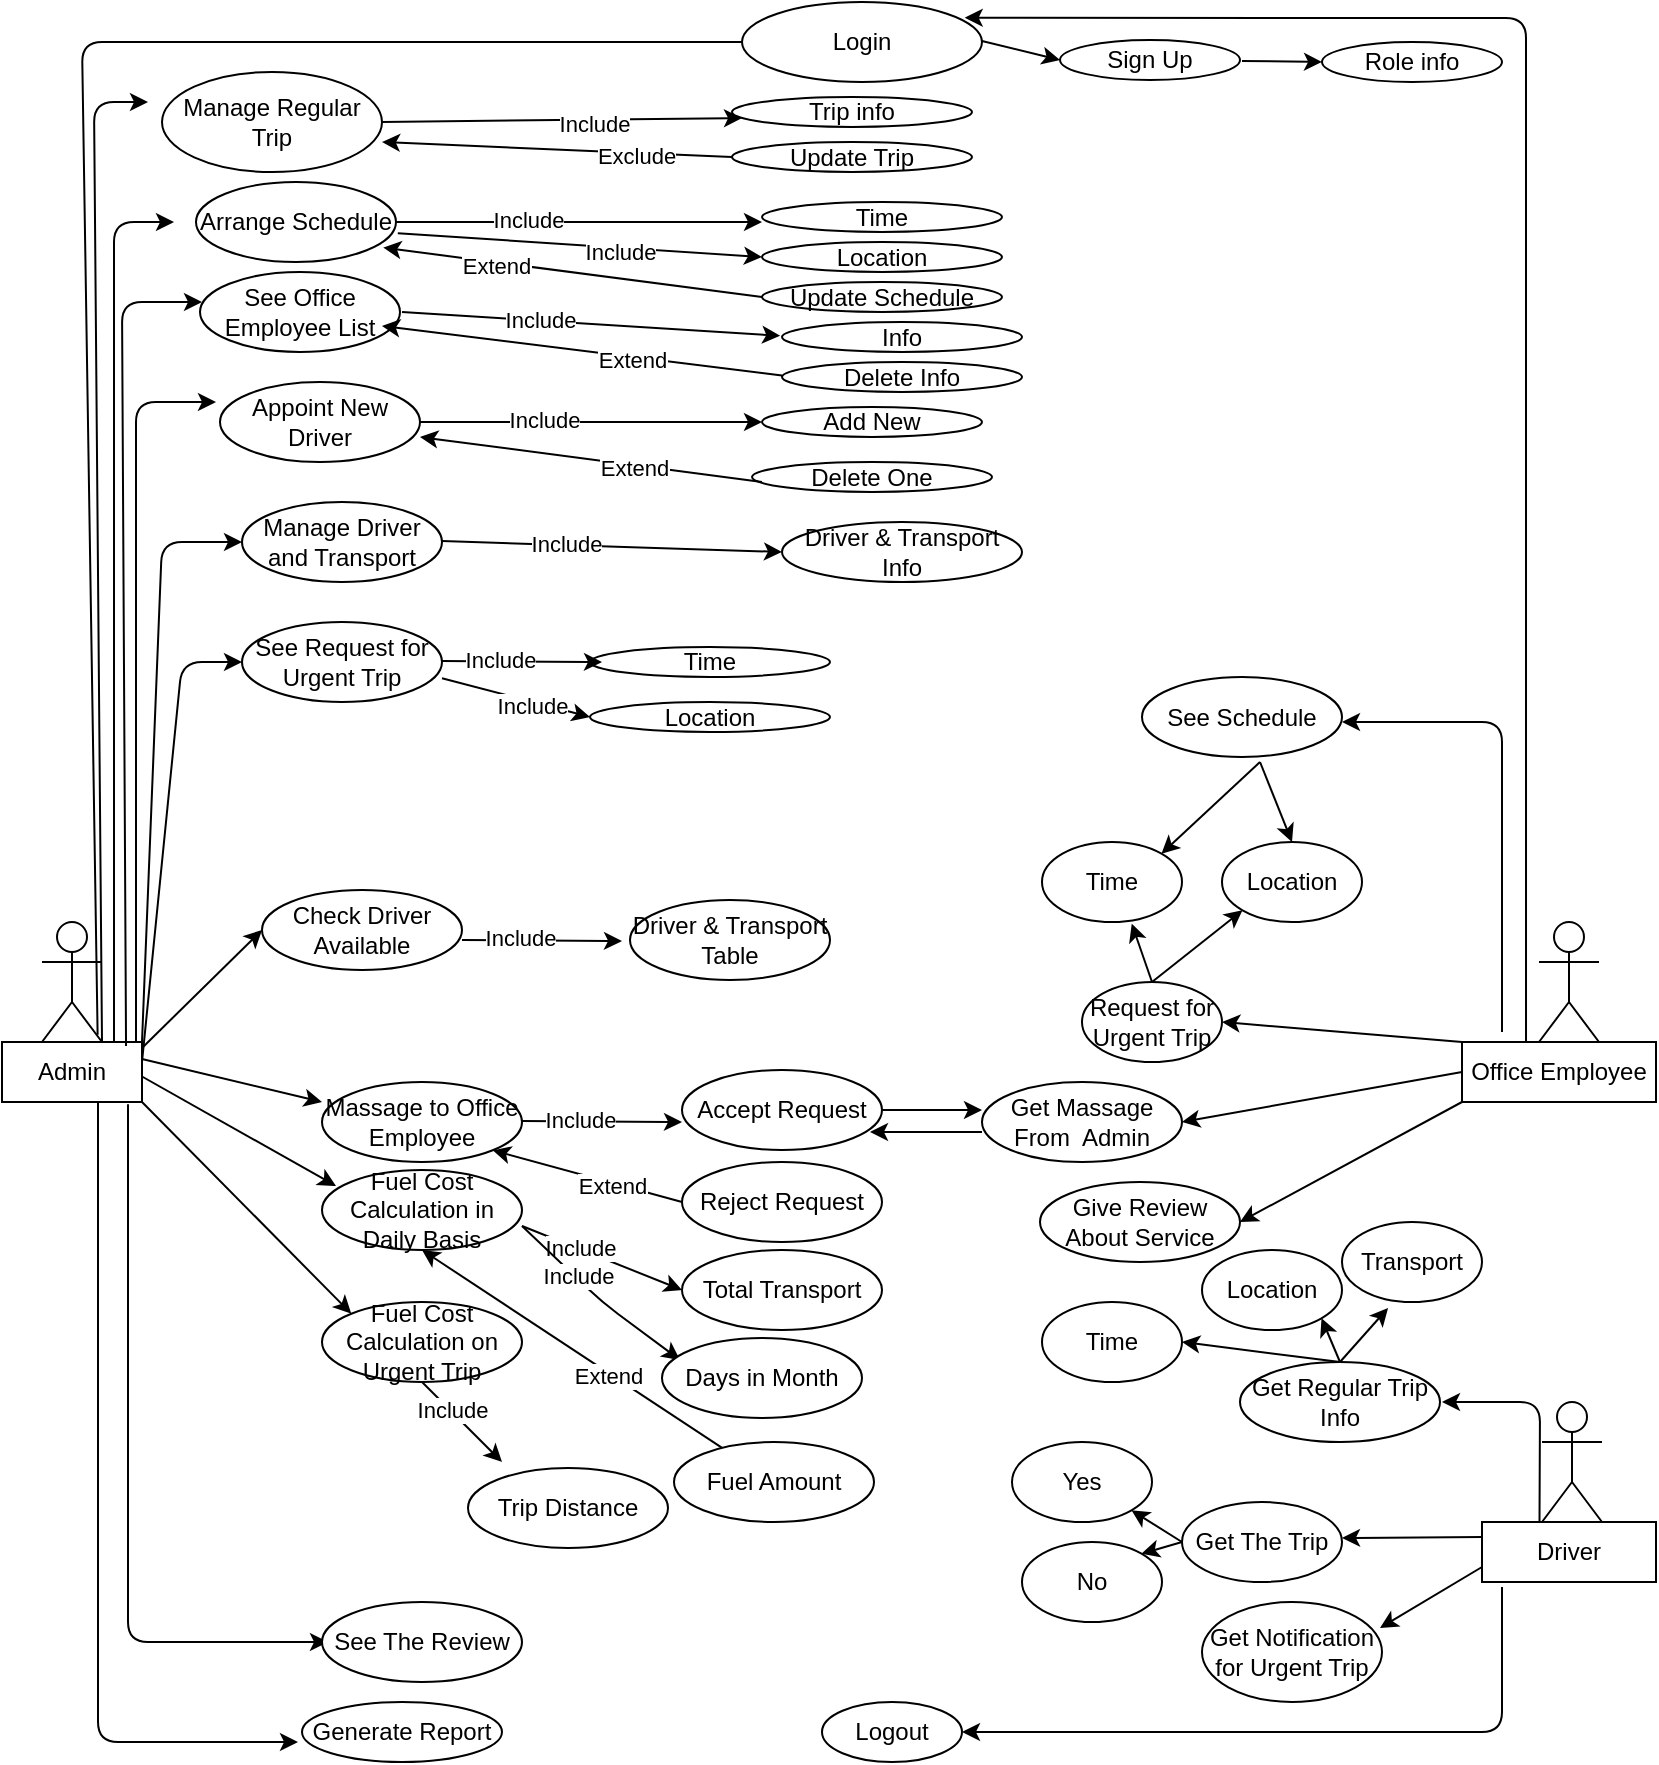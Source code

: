 <mxfile version="14.7.3" type="github">
  <diagram id="h_oixrNpnc-t15W7_CNh" name="Page-1">
    <mxGraphModel dx="1240" dy="629" grid="1" gridSize="10" guides="1" tooltips="1" connect="1" arrows="1" fold="1" page="1" pageScale="1" pageWidth="827" pageHeight="1169" math="0" shadow="0">
      <root>
        <mxCell id="0" />
        <mxCell id="1" parent="0" />
        <mxCell id="nbYiO903V4RhnRelEvoL-1" value="" style="shape=umlActor;verticalLabelPosition=bottom;verticalAlign=top;html=1;outlineConnect=0;" parent="1" vertex="1">
          <mxGeometry x="20" y="460" width="30" height="60" as="geometry" />
        </mxCell>
        <mxCell id="nbYiO903V4RhnRelEvoL-3" value="Admin" style="rounded=0;whiteSpace=wrap;html=1;" parent="1" vertex="1">
          <mxGeometry y="520" width="70" height="30" as="geometry" />
        </mxCell>
        <mxCell id="nbYiO903V4RhnRelEvoL-4" value="Login" style="ellipse;whiteSpace=wrap;html=1;" parent="1" vertex="1">
          <mxGeometry x="370" width="120" height="40" as="geometry" />
        </mxCell>
        <mxCell id="nbYiO903V4RhnRelEvoL-5" value="Arrange Schedule " style="ellipse;whiteSpace=wrap;html=1;" parent="1" vertex="1">
          <mxGeometry x="97" y="90" width="100" height="40" as="geometry" />
        </mxCell>
        <mxCell id="nbYiO903V4RhnRelEvoL-8" value="" style="endArrow=classic;html=1;exitX=1;exitY=0.5;exitDx=0;exitDy=0;" parent="1" source="nbYiO903V4RhnRelEvoL-22" edge="1">
          <mxGeometry width="50" height="50" relative="1" as="geometry">
            <mxPoint x="170" y="58" as="sourcePoint" />
            <mxPoint x="370" y="58" as="targetPoint" />
          </mxGeometry>
        </mxCell>
        <mxCell id="4p9Xx8ypnSwkuJ-9FBlt-43" value="Include" style="edgeLabel;html=1;align=center;verticalAlign=middle;resizable=0;points=[];" vertex="1" connectable="0" parent="nbYiO903V4RhnRelEvoL-8">
          <mxGeometry x="0.177" y="-2" relative="1" as="geometry">
            <mxPoint as="offset" />
          </mxGeometry>
        </mxCell>
        <mxCell id="nbYiO903V4RhnRelEvoL-10" value="Trip info" style="ellipse;whiteSpace=wrap;html=1;" parent="1" vertex="1">
          <mxGeometry x="365" y="47.5" width="120" height="15" as="geometry" />
        </mxCell>
        <mxCell id="nbYiO903V4RhnRelEvoL-11" value="" style="endArrow=none;html=1;exitX=0.683;exitY=-0.122;exitDx=0;exitDy=0;exitPerimeter=0;" parent="1" source="nbYiO903V4RhnRelEvoL-3" target="nbYiO903V4RhnRelEvoL-4" edge="1">
          <mxGeometry width="50" height="50" relative="1" as="geometry">
            <mxPoint x="40" y="330" as="sourcePoint" />
            <mxPoint x="100" y="280" as="targetPoint" />
            <Array as="points">
              <mxPoint x="40" y="20" />
            </Array>
          </mxGeometry>
        </mxCell>
        <mxCell id="nbYiO903V4RhnRelEvoL-12" value="Update Trip" style="ellipse;whiteSpace=wrap;html=1;" parent="1" vertex="1">
          <mxGeometry x="365" y="70" width="120" height="15" as="geometry" />
        </mxCell>
        <mxCell id="nbYiO903V4RhnRelEvoL-13" value="" style="endArrow=classic;html=1;exitX=0;exitY=0.5;exitDx=0;exitDy=0;" parent="1" source="nbYiO903V4RhnRelEvoL-12" edge="1">
          <mxGeometry width="50" height="50" relative="1" as="geometry">
            <mxPoint x="240" y="112.5" as="sourcePoint" />
            <mxPoint x="190" y="70" as="targetPoint" />
          </mxGeometry>
        </mxCell>
        <mxCell id="4p9Xx8ypnSwkuJ-9FBlt-44" value="Exclude" style="edgeLabel;html=1;align=center;verticalAlign=middle;resizable=0;points=[];" vertex="1" connectable="0" parent="nbYiO903V4RhnRelEvoL-13">
          <mxGeometry x="-0.452" y="1" relative="1" as="geometry">
            <mxPoint as="offset" />
          </mxGeometry>
        </mxCell>
        <mxCell id="nbYiO903V4RhnRelEvoL-15" value="" style="endArrow=classic;html=1;entryX=0;entryY=0.5;entryDx=0;entryDy=0;" parent="1" target="nbYiO903V4RhnRelEvoL-16" edge="1">
          <mxGeometry width="50" height="50" relative="1" as="geometry">
            <mxPoint x="490" y="19.5" as="sourcePoint" />
            <mxPoint x="590" y="19.5" as="targetPoint" />
          </mxGeometry>
        </mxCell>
        <mxCell id="nbYiO903V4RhnRelEvoL-16" value="Sign Up" style="ellipse;whiteSpace=wrap;html=1;" parent="1" vertex="1">
          <mxGeometry x="529" y="19" width="90" height="20" as="geometry" />
        </mxCell>
        <mxCell id="nbYiO903V4RhnRelEvoL-18" value="" style="endArrow=classic;html=1;" parent="1" edge="1">
          <mxGeometry width="50" height="50" relative="1" as="geometry">
            <mxPoint x="620" y="29.5" as="sourcePoint" />
            <mxPoint x="660" y="30" as="targetPoint" />
          </mxGeometry>
        </mxCell>
        <mxCell id="nbYiO903V4RhnRelEvoL-19" value="Role info" style="ellipse;whiteSpace=wrap;html=1;" parent="1" vertex="1">
          <mxGeometry x="660" y="20" width="90" height="20" as="geometry" />
        </mxCell>
        <mxCell id="nbYiO903V4RhnRelEvoL-20" value="" style="endArrow=classic;html=1;exitX=1;exitY=1;exitDx=0;exitDy=0;exitPerimeter=0;" parent="1" source="nbYiO903V4RhnRelEvoL-1" edge="1">
          <mxGeometry width="50" height="50" relative="1" as="geometry">
            <mxPoint x="45.5" y="330" as="sourcePoint" />
            <mxPoint x="73" y="50" as="targetPoint" />
            <Array as="points">
              <mxPoint x="46" y="50" />
            </Array>
          </mxGeometry>
        </mxCell>
        <mxCell id="nbYiO903V4RhnRelEvoL-21" value="" style="endArrow=classic;html=1;" parent="1" edge="1">
          <mxGeometry width="50" height="50" relative="1" as="geometry">
            <mxPoint x="56" y="520" as="sourcePoint" />
            <mxPoint x="86" y="110" as="targetPoint" />
            <Array as="points">
              <mxPoint x="56" y="110" />
            </Array>
          </mxGeometry>
        </mxCell>
        <mxCell id="nbYiO903V4RhnRelEvoL-22" value="Manage Regular Trip" style="ellipse;whiteSpace=wrap;html=1;" parent="1" vertex="1">
          <mxGeometry x="80" y="35" width="110" height="50" as="geometry" />
        </mxCell>
        <mxCell id="nbYiO903V4RhnRelEvoL-23" value="" style="endArrow=classic;html=1;exitX=1;exitY=0.5;exitDx=0;exitDy=0;" parent="1" source="nbYiO903V4RhnRelEvoL-5" edge="1">
          <mxGeometry width="50" height="50" relative="1" as="geometry">
            <mxPoint x="200" y="112" as="sourcePoint" />
            <mxPoint x="380" y="110" as="targetPoint" />
          </mxGeometry>
        </mxCell>
        <mxCell id="4p9Xx8ypnSwkuJ-9FBlt-3" value="Include" style="edgeLabel;html=1;align=center;verticalAlign=middle;resizable=0;points=[];" vertex="1" connectable="0" parent="nbYiO903V4RhnRelEvoL-23">
          <mxGeometry x="-0.279" y="1" relative="1" as="geometry">
            <mxPoint as="offset" />
          </mxGeometry>
        </mxCell>
        <mxCell id="nbYiO903V4RhnRelEvoL-24" value="Time" style="ellipse;whiteSpace=wrap;html=1;" parent="1" vertex="1">
          <mxGeometry x="380" y="100" width="120" height="15" as="geometry" />
        </mxCell>
        <mxCell id="nbYiO903V4RhnRelEvoL-25" value="Location" style="ellipse;whiteSpace=wrap;html=1;" parent="1" vertex="1">
          <mxGeometry x="380" y="120" width="120" height="15" as="geometry" />
        </mxCell>
        <mxCell id="nbYiO903V4RhnRelEvoL-26" value="" style="endArrow=classic;html=1;exitX=1.009;exitY=0.64;exitDx=0;exitDy=0;exitPerimeter=0;entryX=0;entryY=0.5;entryDx=0;entryDy=0;" parent="1" source="nbYiO903V4RhnRelEvoL-5" target="nbYiO903V4RhnRelEvoL-25" edge="1">
          <mxGeometry width="50" height="50" relative="1" as="geometry">
            <mxPoint x="210" y="122" as="sourcePoint" />
            <mxPoint x="390" y="120" as="targetPoint" />
          </mxGeometry>
        </mxCell>
        <mxCell id="4p9Xx8ypnSwkuJ-9FBlt-4" value="Include" style="edgeLabel;html=1;align=center;verticalAlign=middle;resizable=0;points=[];" vertex="1" connectable="0" parent="nbYiO903V4RhnRelEvoL-26">
          <mxGeometry x="0.222" y="-2" relative="1" as="geometry">
            <mxPoint as="offset" />
          </mxGeometry>
        </mxCell>
        <mxCell id="nbYiO903V4RhnRelEvoL-27" value="Update Schedule" style="ellipse;whiteSpace=wrap;html=1;" parent="1" vertex="1">
          <mxGeometry x="380" y="140" width="120" height="15" as="geometry" />
        </mxCell>
        <mxCell id="nbYiO903V4RhnRelEvoL-28" value="" style="endArrow=classic;html=1;exitX=0;exitY=0.5;exitDx=0;exitDy=0;entryX=0.936;entryY=0.82;entryDx=0;entryDy=0;entryPerimeter=0;" parent="1" target="nbYiO903V4RhnRelEvoL-5" edge="1">
          <mxGeometry width="50" height="50" relative="1" as="geometry">
            <mxPoint x="380" y="147.5" as="sourcePoint" />
            <mxPoint x="205" y="140" as="targetPoint" />
          </mxGeometry>
        </mxCell>
        <mxCell id="4p9Xx8ypnSwkuJ-9FBlt-5" value="Extend" style="edgeLabel;html=1;align=center;verticalAlign=middle;resizable=0;points=[];" vertex="1" connectable="0" parent="nbYiO903V4RhnRelEvoL-28">
          <mxGeometry x="0.402" y="2" relative="1" as="geometry">
            <mxPoint as="offset" />
          </mxGeometry>
        </mxCell>
        <mxCell id="nbYiO903V4RhnRelEvoL-29" value="" style="endArrow=classic;html=1;exitX=0.886;exitY=0.067;exitDx=0;exitDy=0;exitPerimeter=0;" parent="1" source="nbYiO903V4RhnRelEvoL-3" edge="1">
          <mxGeometry width="50" height="50" relative="1" as="geometry">
            <mxPoint x="50" y="320" as="sourcePoint" />
            <mxPoint x="100" y="150" as="targetPoint" />
            <Array as="points">
              <mxPoint x="60" y="150" />
            </Array>
          </mxGeometry>
        </mxCell>
        <mxCell id="nbYiO903V4RhnRelEvoL-30" value="See Office Employee List" style="ellipse;whiteSpace=wrap;html=1;" parent="1" vertex="1">
          <mxGeometry x="99" y="135" width="100" height="40" as="geometry" />
        </mxCell>
        <mxCell id="nbYiO903V4RhnRelEvoL-32" value="" style="endArrow=classic;html=1;entryX=0;entryY=0.5;entryDx=0;entryDy=0;" parent="1" edge="1">
          <mxGeometry width="50" height="50" relative="1" as="geometry">
            <mxPoint x="200" y="155" as="sourcePoint" />
            <mxPoint x="389.1" y="166.9" as="targetPoint" />
          </mxGeometry>
        </mxCell>
        <mxCell id="4p9Xx8ypnSwkuJ-9FBlt-6" value="Include" style="edgeLabel;html=1;align=center;verticalAlign=middle;resizable=0;points=[];" vertex="1" connectable="0" parent="nbYiO903V4RhnRelEvoL-32">
          <mxGeometry x="-0.278" y="1" relative="1" as="geometry">
            <mxPoint as="offset" />
          </mxGeometry>
        </mxCell>
        <mxCell id="nbYiO903V4RhnRelEvoL-33" value="Info" style="ellipse;whiteSpace=wrap;html=1;" parent="1" vertex="1">
          <mxGeometry x="390" y="160" width="120" height="15" as="geometry" />
        </mxCell>
        <mxCell id="nbYiO903V4RhnRelEvoL-34" value="Delete Info" style="ellipse;whiteSpace=wrap;html=1;" parent="1" vertex="1">
          <mxGeometry x="390" y="180" width="120" height="15" as="geometry" />
        </mxCell>
        <mxCell id="nbYiO903V4RhnRelEvoL-35" value="" style="endArrow=classic;html=1;exitX=0;exitY=0.5;exitDx=0;exitDy=0;" parent="1" edge="1">
          <mxGeometry width="50" height="50" relative="1" as="geometry">
            <mxPoint x="390" y="186.7" as="sourcePoint" />
            <mxPoint x="190" y="162" as="targetPoint" />
          </mxGeometry>
        </mxCell>
        <mxCell id="4p9Xx8ypnSwkuJ-9FBlt-7" value="Extend" style="edgeLabel;html=1;align=center;verticalAlign=middle;resizable=0;points=[];" vertex="1" connectable="0" parent="nbYiO903V4RhnRelEvoL-35">
          <mxGeometry x="-0.251" y="1" relative="1" as="geometry">
            <mxPoint as="offset" />
          </mxGeometry>
        </mxCell>
        <mxCell id="4p9Xx8ypnSwkuJ-9FBlt-1" value="Appoint New Driver" style="ellipse;whiteSpace=wrap;html=1;" vertex="1" parent="1">
          <mxGeometry x="109" y="190" width="100" height="40" as="geometry" />
        </mxCell>
        <mxCell id="4p9Xx8ypnSwkuJ-9FBlt-2" value="" style="endArrow=classic;html=1;entryX=0.01;entryY=0.25;entryDx=0;entryDy=0;entryPerimeter=0;" edge="1" parent="1">
          <mxGeometry width="50" height="50" relative="1" as="geometry">
            <mxPoint x="67" y="520" as="sourcePoint" />
            <mxPoint x="107" y="200" as="targetPoint" />
            <Array as="points">
              <mxPoint x="67" y="200" />
            </Array>
          </mxGeometry>
        </mxCell>
        <mxCell id="4p9Xx8ypnSwkuJ-9FBlt-8" value="" style="endArrow=classic;html=1;" edge="1" parent="1">
          <mxGeometry width="50" height="50" relative="1" as="geometry">
            <mxPoint x="209" y="210.05" as="sourcePoint" />
            <mxPoint x="380" y="210" as="targetPoint" />
          </mxGeometry>
        </mxCell>
        <mxCell id="4p9Xx8ypnSwkuJ-9FBlt-9" value="Include" style="edgeLabel;html=1;align=center;verticalAlign=middle;resizable=0;points=[];" vertex="1" connectable="0" parent="4p9Xx8ypnSwkuJ-9FBlt-8">
          <mxGeometry x="-0.278" y="1" relative="1" as="geometry">
            <mxPoint as="offset" />
          </mxGeometry>
        </mxCell>
        <mxCell id="4p9Xx8ypnSwkuJ-9FBlt-10" value="Add New" style="ellipse;whiteSpace=wrap;html=1;" vertex="1" parent="1">
          <mxGeometry x="380" y="202.5" width="110" height="15" as="geometry" />
        </mxCell>
        <mxCell id="4p9Xx8ypnSwkuJ-9FBlt-12" value="Delete One" style="ellipse;whiteSpace=wrap;html=1;" vertex="1" parent="1">
          <mxGeometry x="375" y="230" width="120" height="15" as="geometry" />
        </mxCell>
        <mxCell id="4p9Xx8ypnSwkuJ-9FBlt-13" value="" style="endArrow=classic;html=1;" edge="1" parent="1">
          <mxGeometry width="50" height="50" relative="1" as="geometry">
            <mxPoint x="380" y="240" as="sourcePoint" />
            <mxPoint x="209" y="217.5" as="targetPoint" />
          </mxGeometry>
        </mxCell>
        <mxCell id="4p9Xx8ypnSwkuJ-9FBlt-14" value="Extend" style="edgeLabel;html=1;align=center;verticalAlign=middle;resizable=0;points=[];" vertex="1" connectable="0" parent="4p9Xx8ypnSwkuJ-9FBlt-13">
          <mxGeometry x="-0.251" y="1" relative="1" as="geometry">
            <mxPoint as="offset" />
          </mxGeometry>
        </mxCell>
        <mxCell id="4p9Xx8ypnSwkuJ-9FBlt-15" value="" style="endArrow=classic;html=1;" edge="1" parent="1">
          <mxGeometry width="50" height="50" relative="1" as="geometry">
            <mxPoint x="70" y="520" as="sourcePoint" />
            <mxPoint x="120" y="270" as="targetPoint" />
            <Array as="points">
              <mxPoint x="80" y="270" />
            </Array>
          </mxGeometry>
        </mxCell>
        <mxCell id="4p9Xx8ypnSwkuJ-9FBlt-16" value="Manage Driver and Transport" style="ellipse;whiteSpace=wrap;html=1;" vertex="1" parent="1">
          <mxGeometry x="120" y="250" width="100" height="40" as="geometry" />
        </mxCell>
        <mxCell id="4p9Xx8ypnSwkuJ-9FBlt-17" value="" style="endArrow=classic;html=1;entryX=0;entryY=0.5;entryDx=0;entryDy=0;" edge="1" parent="1" target="4p9Xx8ypnSwkuJ-9FBlt-19">
          <mxGeometry width="50" height="50" relative="1" as="geometry">
            <mxPoint x="220" y="269.55" as="sourcePoint" />
            <mxPoint x="391" y="269.5" as="targetPoint" />
          </mxGeometry>
        </mxCell>
        <mxCell id="4p9Xx8ypnSwkuJ-9FBlt-18" value="Include" style="edgeLabel;html=1;align=center;verticalAlign=middle;resizable=0;points=[];" vertex="1" connectable="0" parent="4p9Xx8ypnSwkuJ-9FBlt-17">
          <mxGeometry x="-0.278" y="1" relative="1" as="geometry">
            <mxPoint as="offset" />
          </mxGeometry>
        </mxCell>
        <mxCell id="4p9Xx8ypnSwkuJ-9FBlt-19" value="Driver &amp;amp; Transport Info" style="ellipse;whiteSpace=wrap;html=1;" vertex="1" parent="1">
          <mxGeometry x="390" y="260" width="120" height="30" as="geometry" />
        </mxCell>
        <mxCell id="4p9Xx8ypnSwkuJ-9FBlt-20" value="" style="endArrow=classic;html=1;" edge="1" parent="1">
          <mxGeometry width="50" height="50" relative="1" as="geometry">
            <mxPoint x="70" y="530" as="sourcePoint" />
            <mxPoint x="120" y="330" as="targetPoint" />
            <Array as="points">
              <mxPoint x="90" y="330" />
            </Array>
          </mxGeometry>
        </mxCell>
        <mxCell id="4p9Xx8ypnSwkuJ-9FBlt-21" value="See Request for Urgent Trip" style="ellipse;whiteSpace=wrap;html=1;" vertex="1" parent="1">
          <mxGeometry x="120" y="310" width="100" height="40" as="geometry" />
        </mxCell>
        <mxCell id="4p9Xx8ypnSwkuJ-9FBlt-22" value="Time" style="ellipse;whiteSpace=wrap;html=1;" vertex="1" parent="1">
          <mxGeometry x="294" y="322.5" width="120" height="15" as="geometry" />
        </mxCell>
        <mxCell id="4p9Xx8ypnSwkuJ-9FBlt-23" value="" style="endArrow=classic;html=1;exitX=1;exitY=0.5;exitDx=0;exitDy=0;" edge="1" parent="1">
          <mxGeometry width="50" height="50" relative="1" as="geometry">
            <mxPoint x="220" y="329.5" as="sourcePoint" />
            <mxPoint x="300" y="330" as="targetPoint" />
          </mxGeometry>
        </mxCell>
        <mxCell id="4p9Xx8ypnSwkuJ-9FBlt-24" value="Include" style="edgeLabel;html=1;align=center;verticalAlign=middle;resizable=0;points=[];" vertex="1" connectable="0" parent="4p9Xx8ypnSwkuJ-9FBlt-23">
          <mxGeometry x="-0.279" y="1" relative="1" as="geometry">
            <mxPoint as="offset" />
          </mxGeometry>
        </mxCell>
        <mxCell id="4p9Xx8ypnSwkuJ-9FBlt-25" value="Location" style="ellipse;whiteSpace=wrap;html=1;" vertex="1" parent="1">
          <mxGeometry x="294" y="350" width="120" height="15" as="geometry" />
        </mxCell>
        <mxCell id="4p9Xx8ypnSwkuJ-9FBlt-26" value="" style="endArrow=classic;html=1;exitX=1.009;exitY=0.64;exitDx=0;exitDy=0;exitPerimeter=0;entryX=0;entryY=0.5;entryDx=0;entryDy=0;" edge="1" parent="1" target="4p9Xx8ypnSwkuJ-9FBlt-25">
          <mxGeometry width="50" height="50" relative="1" as="geometry">
            <mxPoint x="220.0" y="338.1" as="sourcePoint" />
            <mxPoint x="402.1" y="350" as="targetPoint" />
          </mxGeometry>
        </mxCell>
        <mxCell id="4p9Xx8ypnSwkuJ-9FBlt-27" value="Include" style="edgeLabel;html=1;align=center;verticalAlign=middle;resizable=0;points=[];" vertex="1" connectable="0" parent="4p9Xx8ypnSwkuJ-9FBlt-26">
          <mxGeometry x="0.222" y="-2" relative="1" as="geometry">
            <mxPoint as="offset" />
          </mxGeometry>
        </mxCell>
        <mxCell id="4p9Xx8ypnSwkuJ-9FBlt-29" value="Check Driver Available" style="ellipse;whiteSpace=wrap;html=1;" vertex="1" parent="1">
          <mxGeometry x="130" y="444" width="100" height="40" as="geometry" />
        </mxCell>
        <mxCell id="4p9Xx8ypnSwkuJ-9FBlt-30" value="" style="endArrow=classic;html=1;exitX=1;exitY=0.5;exitDx=0;exitDy=0;" edge="1" parent="1">
          <mxGeometry width="50" height="50" relative="1" as="geometry">
            <mxPoint x="230" y="469" as="sourcePoint" />
            <mxPoint x="310" y="469.5" as="targetPoint" />
          </mxGeometry>
        </mxCell>
        <mxCell id="4p9Xx8ypnSwkuJ-9FBlt-31" value="Include" style="edgeLabel;html=1;align=center;verticalAlign=middle;resizable=0;points=[];" vertex="1" connectable="0" parent="4p9Xx8ypnSwkuJ-9FBlt-30">
          <mxGeometry x="-0.279" y="1" relative="1" as="geometry">
            <mxPoint as="offset" />
          </mxGeometry>
        </mxCell>
        <mxCell id="4p9Xx8ypnSwkuJ-9FBlt-32" value="Driver &amp;amp; Transport Table" style="ellipse;whiteSpace=wrap;html=1;" vertex="1" parent="1">
          <mxGeometry x="314" y="449" width="100" height="40" as="geometry" />
        </mxCell>
        <mxCell id="4p9Xx8ypnSwkuJ-9FBlt-33" value="" style="endArrow=classic;html=1;entryX=0;entryY=0.5;entryDx=0;entryDy=0;" edge="1" parent="1" target="4p9Xx8ypnSwkuJ-9FBlt-29">
          <mxGeometry width="50" height="50" relative="1" as="geometry">
            <mxPoint x="70" y="523" as="sourcePoint" />
            <mxPoint x="130" y="506" as="targetPoint" />
            <Array as="points" />
          </mxGeometry>
        </mxCell>
        <mxCell id="4p9Xx8ypnSwkuJ-9FBlt-35" value="" style="endArrow=classic;html=1;exitX=1;exitY=0.75;exitDx=0;exitDy=0;" edge="1" parent="1">
          <mxGeometry width="50" height="50" relative="1" as="geometry">
            <mxPoint x="70" y="528.5" as="sourcePoint" />
            <mxPoint x="160" y="550" as="targetPoint" />
            <Array as="points" />
          </mxGeometry>
        </mxCell>
        <mxCell id="4p9Xx8ypnSwkuJ-9FBlt-36" value="Massage to Office Employee" style="ellipse;whiteSpace=wrap;html=1;" vertex="1" parent="1">
          <mxGeometry x="160" y="540" width="100" height="40" as="geometry" />
        </mxCell>
        <mxCell id="4p9Xx8ypnSwkuJ-9FBlt-37" value="" style="endArrow=classic;html=1;exitX=1;exitY=0.5;exitDx=0;exitDy=0;" edge="1" parent="1">
          <mxGeometry width="50" height="50" relative="1" as="geometry">
            <mxPoint x="260" y="559.5" as="sourcePoint" />
            <mxPoint x="340" y="560" as="targetPoint" />
          </mxGeometry>
        </mxCell>
        <mxCell id="4p9Xx8ypnSwkuJ-9FBlt-38" value="Include" style="edgeLabel;html=1;align=center;verticalAlign=middle;resizable=0;points=[];" vertex="1" connectable="0" parent="4p9Xx8ypnSwkuJ-9FBlt-37">
          <mxGeometry x="-0.279" y="1" relative="1" as="geometry">
            <mxPoint as="offset" />
          </mxGeometry>
        </mxCell>
        <mxCell id="4p9Xx8ypnSwkuJ-9FBlt-39" value="Accept Request" style="ellipse;whiteSpace=wrap;html=1;" vertex="1" parent="1">
          <mxGeometry x="340" y="534" width="100" height="40" as="geometry" />
        </mxCell>
        <mxCell id="4p9Xx8ypnSwkuJ-9FBlt-40" value="Reject Request" style="ellipse;whiteSpace=wrap;html=1;" vertex="1" parent="1">
          <mxGeometry x="340" y="580" width="100" height="40" as="geometry" />
        </mxCell>
        <mxCell id="4p9Xx8ypnSwkuJ-9FBlt-41" value="" style="endArrow=classic;html=1;entryX=1;entryY=1;entryDx=0;entryDy=0;exitX=0;exitY=0.5;exitDx=0;exitDy=0;" edge="1" parent="1" source="4p9Xx8ypnSwkuJ-9FBlt-40" target="4p9Xx8ypnSwkuJ-9FBlt-36">
          <mxGeometry width="50" height="50" relative="1" as="geometry">
            <mxPoint x="351" y="607.5" as="sourcePoint" />
            <mxPoint x="250" y="580" as="targetPoint" />
          </mxGeometry>
        </mxCell>
        <mxCell id="4p9Xx8ypnSwkuJ-9FBlt-42" value="Extend" style="edgeLabel;html=1;align=center;verticalAlign=middle;resizable=0;points=[];" vertex="1" connectable="0" parent="4p9Xx8ypnSwkuJ-9FBlt-41">
          <mxGeometry x="-0.251" y="1" relative="1" as="geometry">
            <mxPoint as="offset" />
          </mxGeometry>
        </mxCell>
        <mxCell id="4p9Xx8ypnSwkuJ-9FBlt-45" value="" style="endArrow=classic;html=1;exitX=1;exitY=0.75;exitDx=0;exitDy=0;entryX=0.07;entryY=0.2;entryDx=0;entryDy=0;entryPerimeter=0;" edge="1" parent="1" target="4p9Xx8ypnSwkuJ-9FBlt-46">
          <mxGeometry width="50" height="50" relative="1" as="geometry">
            <mxPoint x="70" y="537.25" as="sourcePoint" />
            <mxPoint x="162" y="591" as="targetPoint" />
            <Array as="points" />
          </mxGeometry>
        </mxCell>
        <mxCell id="4p9Xx8ypnSwkuJ-9FBlt-46" value="Fuel Cost Calculation in Daily Basis" style="ellipse;whiteSpace=wrap;html=1;" vertex="1" parent="1">
          <mxGeometry x="160" y="584" width="100" height="40" as="geometry" />
        </mxCell>
        <mxCell id="4p9Xx8ypnSwkuJ-9FBlt-47" value="" style="endArrow=classic;html=1;exitX=1;exitY=0.7;exitDx=0;exitDy=0;exitPerimeter=0;entryX=0;entryY=0.5;entryDx=0;entryDy=0;" edge="1" parent="1" source="4p9Xx8ypnSwkuJ-9FBlt-46" target="4p9Xx8ypnSwkuJ-9FBlt-53">
          <mxGeometry width="50" height="50" relative="1" as="geometry">
            <mxPoint x="250" y="619" as="sourcePoint" />
            <mxPoint x="330" y="640" as="targetPoint" />
          </mxGeometry>
        </mxCell>
        <mxCell id="4p9Xx8ypnSwkuJ-9FBlt-48" value="Include" style="edgeLabel;html=1;align=center;verticalAlign=middle;resizable=0;points=[];" vertex="1" connectable="0" parent="4p9Xx8ypnSwkuJ-9FBlt-47">
          <mxGeometry x="-0.279" y="1" relative="1" as="geometry">
            <mxPoint as="offset" />
          </mxGeometry>
        </mxCell>
        <mxCell id="4p9Xx8ypnSwkuJ-9FBlt-51" value="" style="endArrow=classic;html=1;exitX=1;exitY=0.7;exitDx=0;exitDy=0;exitPerimeter=0;entryX=0.09;entryY=0.275;entryDx=0;entryDy=0;entryPerimeter=0;" edge="1" parent="1" source="4p9Xx8ypnSwkuJ-9FBlt-46" target="4p9Xx8ypnSwkuJ-9FBlt-54">
          <mxGeometry width="50" height="50" relative="1" as="geometry">
            <mxPoint x="260" y="612" as="sourcePoint" />
            <mxPoint x="330" y="670" as="targetPoint" />
            <Array as="points">
              <mxPoint x="300" y="650" />
            </Array>
          </mxGeometry>
        </mxCell>
        <mxCell id="4p9Xx8ypnSwkuJ-9FBlt-52" value="Include" style="edgeLabel;html=1;align=center;verticalAlign=middle;resizable=0;points=[];" vertex="1" connectable="0" parent="4p9Xx8ypnSwkuJ-9FBlt-51">
          <mxGeometry x="-0.279" y="1" relative="1" as="geometry">
            <mxPoint as="offset" />
          </mxGeometry>
        </mxCell>
        <mxCell id="4p9Xx8ypnSwkuJ-9FBlt-53" value="Total Transport" style="ellipse;whiteSpace=wrap;html=1;" vertex="1" parent="1">
          <mxGeometry x="340" y="624" width="100" height="40" as="geometry" />
        </mxCell>
        <mxCell id="4p9Xx8ypnSwkuJ-9FBlt-54" value="Days in Month" style="ellipse;whiteSpace=wrap;html=1;" vertex="1" parent="1">
          <mxGeometry x="330" y="668" width="100" height="40" as="geometry" />
        </mxCell>
        <mxCell id="4p9Xx8ypnSwkuJ-9FBlt-62" value="" style="endArrow=classic;html=1;entryX=0.5;entryY=1;entryDx=0;entryDy=0;" edge="1" parent="1" source="4p9Xx8ypnSwkuJ-9FBlt-64" target="4p9Xx8ypnSwkuJ-9FBlt-46">
          <mxGeometry width="50" height="50" relative="1" as="geometry">
            <mxPoint x="320" y="710" as="sourcePoint" />
            <mxPoint x="199" y="641.5" as="targetPoint" />
          </mxGeometry>
        </mxCell>
        <mxCell id="4p9Xx8ypnSwkuJ-9FBlt-63" value="Extend" style="edgeLabel;html=1;align=center;verticalAlign=middle;resizable=0;points=[];" vertex="1" connectable="0" parent="4p9Xx8ypnSwkuJ-9FBlt-62">
          <mxGeometry x="-0.251" y="1" relative="1" as="geometry">
            <mxPoint as="offset" />
          </mxGeometry>
        </mxCell>
        <mxCell id="4p9Xx8ypnSwkuJ-9FBlt-64" value="Fuel Amount" style="ellipse;whiteSpace=wrap;html=1;" vertex="1" parent="1">
          <mxGeometry x="336" y="720" width="100" height="40" as="geometry" />
        </mxCell>
        <mxCell id="4p9Xx8ypnSwkuJ-9FBlt-65" value="" style="endArrow=classic;html=1;exitX=1;exitY=1;exitDx=0;exitDy=0;exitPerimeter=0;entryX=0;entryY=0;entryDx=0;entryDy=0;" edge="1" parent="1" source="nbYiO903V4RhnRelEvoL-3" target="4p9Xx8ypnSwkuJ-9FBlt-66">
          <mxGeometry width="50" height="50" relative="1" as="geometry">
            <mxPoint x="80" y="553.25" as="sourcePoint" />
            <mxPoint x="160" y="650" as="targetPoint" />
            <Array as="points" />
          </mxGeometry>
        </mxCell>
        <mxCell id="4p9Xx8ypnSwkuJ-9FBlt-66" value="Fuel Cost Calculation on Urgent Trip " style="ellipse;whiteSpace=wrap;html=1;" vertex="1" parent="1">
          <mxGeometry x="160" y="650" width="100" height="40" as="geometry" />
        </mxCell>
        <mxCell id="4p9Xx8ypnSwkuJ-9FBlt-68" value="" style="endArrow=classic;html=1;exitX=0.5;exitY=1;exitDx=0;exitDy=0;" edge="1" parent="1" source="4p9Xx8ypnSwkuJ-9FBlt-66">
          <mxGeometry width="50" height="50" relative="1" as="geometry">
            <mxPoint x="209" y="720" as="sourcePoint" />
            <mxPoint x="250" y="730" as="targetPoint" />
          </mxGeometry>
        </mxCell>
        <mxCell id="4p9Xx8ypnSwkuJ-9FBlt-69" value="Include" style="edgeLabel;html=1;align=center;verticalAlign=middle;resizable=0;points=[];" vertex="1" connectable="0" parent="4p9Xx8ypnSwkuJ-9FBlt-68">
          <mxGeometry x="-0.279" y="1" relative="1" as="geometry">
            <mxPoint as="offset" />
          </mxGeometry>
        </mxCell>
        <mxCell id="4p9Xx8ypnSwkuJ-9FBlt-70" value="Trip Distance" style="ellipse;whiteSpace=wrap;html=1;" vertex="1" parent="1">
          <mxGeometry x="233" y="733" width="100" height="40" as="geometry" />
        </mxCell>
        <mxCell id="4p9Xx8ypnSwkuJ-9FBlt-73" value="" style="endArrow=classic;html=1;exitX=1;exitY=1;exitDx=0;exitDy=0;exitPerimeter=0;" edge="1" parent="1">
          <mxGeometry width="50" height="50" relative="1" as="geometry">
            <mxPoint x="63" y="551.07" as="sourcePoint" />
            <mxPoint x="163" y="820" as="targetPoint" />
            <Array as="points">
              <mxPoint x="63" y="820" />
            </Array>
          </mxGeometry>
        </mxCell>
        <mxCell id="4p9Xx8ypnSwkuJ-9FBlt-74" value="See The Review" style="ellipse;whiteSpace=wrap;html=1;" vertex="1" parent="1">
          <mxGeometry x="160" y="800" width="100" height="40" as="geometry" />
        </mxCell>
        <mxCell id="4p9Xx8ypnSwkuJ-9FBlt-75" value="" style="endArrow=classic;html=1;exitX=1;exitY=1;exitDx=0;exitDy=0;exitPerimeter=0;" edge="1" parent="1">
          <mxGeometry width="50" height="50" relative="1" as="geometry">
            <mxPoint x="48" y="550" as="sourcePoint" />
            <mxPoint x="148" y="870" as="targetPoint" />
            <Array as="points">
              <mxPoint x="48" y="870" />
            </Array>
          </mxGeometry>
        </mxCell>
        <mxCell id="4p9Xx8ypnSwkuJ-9FBlt-76" value="Generate Report" style="ellipse;whiteSpace=wrap;html=1;" vertex="1" parent="1">
          <mxGeometry x="150" y="850" width="100" height="30" as="geometry" />
        </mxCell>
        <mxCell id="4p9Xx8ypnSwkuJ-9FBlt-77" value="" style="endArrow=classic;html=1;exitX=1;exitY=0.5;exitDx=0;exitDy=0;" edge="1" parent="1" source="4p9Xx8ypnSwkuJ-9FBlt-39">
          <mxGeometry width="50" height="50" relative="1" as="geometry">
            <mxPoint x="440" y="540" as="sourcePoint" />
            <mxPoint x="490" y="554" as="targetPoint" />
            <Array as="points" />
          </mxGeometry>
        </mxCell>
        <mxCell id="4p9Xx8ypnSwkuJ-9FBlt-78" value="" style="endArrow=classic;html=1;entryX=0.94;entryY=0.775;entryDx=0;entryDy=0;entryPerimeter=0;" edge="1" parent="1" target="4p9Xx8ypnSwkuJ-9FBlt-39">
          <mxGeometry width="50" height="50" relative="1" as="geometry">
            <mxPoint x="490" y="565" as="sourcePoint" />
            <mxPoint x="520" y="614" as="targetPoint" />
          </mxGeometry>
        </mxCell>
        <mxCell id="4p9Xx8ypnSwkuJ-9FBlt-79" value="Get Massage From&amp;nbsp; Admin" style="ellipse;whiteSpace=wrap;html=1;" vertex="1" parent="1">
          <mxGeometry x="490" y="540" width="100" height="40" as="geometry" />
        </mxCell>
        <mxCell id="4p9Xx8ypnSwkuJ-9FBlt-80" value="" style="shape=umlActor;verticalLabelPosition=bottom;verticalAlign=top;html=1;outlineConnect=0;" vertex="1" parent="1">
          <mxGeometry x="768.5" y="460" width="30" height="60" as="geometry" />
        </mxCell>
        <mxCell id="4p9Xx8ypnSwkuJ-9FBlt-81" value="Office Employee" style="rounded=0;whiteSpace=wrap;html=1;" vertex="1" parent="1">
          <mxGeometry x="730" y="520" width="97" height="30" as="geometry" />
        </mxCell>
        <mxCell id="4p9Xx8ypnSwkuJ-9FBlt-83" value="" style="endArrow=classic;html=1;entryX=0.928;entryY=0.197;entryDx=0;entryDy=0;entryPerimeter=0;exitX=0.33;exitY=0;exitDx=0;exitDy=0;exitPerimeter=0;" edge="1" parent="1" source="4p9Xx8ypnSwkuJ-9FBlt-81" target="nbYiO903V4RhnRelEvoL-4">
          <mxGeometry width="50" height="50" relative="1" as="geometry">
            <mxPoint x="761.5" y="515" as="sourcePoint" />
            <mxPoint x="762" y="10" as="targetPoint" />
            <Array as="points">
              <mxPoint x="762" y="8" />
            </Array>
          </mxGeometry>
        </mxCell>
        <mxCell id="4p9Xx8ypnSwkuJ-9FBlt-84" value="" style="endArrow=classic;html=1;" edge="1" parent="1">
          <mxGeometry width="50" height="50" relative="1" as="geometry">
            <mxPoint x="750" y="515" as="sourcePoint" />
            <mxPoint x="670" y="360" as="targetPoint" />
            <Array as="points">
              <mxPoint x="750" y="360" />
            </Array>
          </mxGeometry>
        </mxCell>
        <mxCell id="4p9Xx8ypnSwkuJ-9FBlt-85" value="See Schedule " style="ellipse;whiteSpace=wrap;html=1;" vertex="1" parent="1">
          <mxGeometry x="570" y="337.5" width="100" height="40" as="geometry" />
        </mxCell>
        <mxCell id="4p9Xx8ypnSwkuJ-9FBlt-86" value="" style="endArrow=classic;html=1;entryX=0.5;entryY=0;entryDx=0;entryDy=0;" edge="1" parent="1" target="4p9Xx8ypnSwkuJ-9FBlt-88">
          <mxGeometry width="50" height="50" relative="1" as="geometry">
            <mxPoint x="629" y="380" as="sourcePoint" />
            <mxPoint x="629" y="420" as="targetPoint" />
          </mxGeometry>
        </mxCell>
        <mxCell id="4p9Xx8ypnSwkuJ-9FBlt-87" value="" style="endArrow=classic;html=1;entryX=1;entryY=0;entryDx=0;entryDy=0;" edge="1" parent="1" target="4p9Xx8ypnSwkuJ-9FBlt-89">
          <mxGeometry width="50" height="50" relative="1" as="geometry">
            <mxPoint x="629" y="380" as="sourcePoint" />
            <mxPoint x="580" y="420" as="targetPoint" />
          </mxGeometry>
        </mxCell>
        <mxCell id="4p9Xx8ypnSwkuJ-9FBlt-88" value="Location" style="ellipse;whiteSpace=wrap;html=1;" vertex="1" parent="1">
          <mxGeometry x="610" y="420" width="70" height="40" as="geometry" />
        </mxCell>
        <mxCell id="4p9Xx8ypnSwkuJ-9FBlt-89" value="Time" style="ellipse;whiteSpace=wrap;html=1;" vertex="1" parent="1">
          <mxGeometry x="520" y="420" width="70" height="40" as="geometry" />
        </mxCell>
        <mxCell id="4p9Xx8ypnSwkuJ-9FBlt-90" value="" style="endArrow=classic;html=1;exitX=0;exitY=0;exitDx=0;exitDy=0;" edge="1" parent="1" source="4p9Xx8ypnSwkuJ-9FBlt-81">
          <mxGeometry width="50" height="50" relative="1" as="geometry">
            <mxPoint x="440" y="420" as="sourcePoint" />
            <mxPoint x="610" y="510" as="targetPoint" />
          </mxGeometry>
        </mxCell>
        <mxCell id="4p9Xx8ypnSwkuJ-9FBlt-92" value="Request for Urgent Trip" style="ellipse;whiteSpace=wrap;html=1;" vertex="1" parent="1">
          <mxGeometry x="540" y="490" width="70" height="40" as="geometry" />
        </mxCell>
        <mxCell id="4p9Xx8ypnSwkuJ-9FBlt-93" value="" style="endArrow=classic;html=1;exitX=0.5;exitY=0;exitDx=0;exitDy=0;entryX=0.641;entryY=1.021;entryDx=0;entryDy=0;entryPerimeter=0;" edge="1" parent="1" source="4p9Xx8ypnSwkuJ-9FBlt-92" target="4p9Xx8ypnSwkuJ-9FBlt-89">
          <mxGeometry width="50" height="50" relative="1" as="geometry">
            <mxPoint x="549" y="500" as="sourcePoint" />
            <mxPoint x="599" y="450" as="targetPoint" />
          </mxGeometry>
        </mxCell>
        <mxCell id="4p9Xx8ypnSwkuJ-9FBlt-94" value="" style="endArrow=classic;html=1;exitX=0.5;exitY=0;exitDx=0;exitDy=0;entryX=0;entryY=1;entryDx=0;entryDy=0;" edge="1" parent="1" source="4p9Xx8ypnSwkuJ-9FBlt-92" target="4p9Xx8ypnSwkuJ-9FBlt-88">
          <mxGeometry width="50" height="50" relative="1" as="geometry">
            <mxPoint x="549" y="500" as="sourcePoint" />
            <mxPoint x="599" y="450" as="targetPoint" />
          </mxGeometry>
        </mxCell>
        <mxCell id="4p9Xx8ypnSwkuJ-9FBlt-95" value="" style="endArrow=classic;html=1;exitX=0;exitY=0.5;exitDx=0;exitDy=0;entryX=1;entryY=0.5;entryDx=0;entryDy=0;entryPerimeter=0;" edge="1" parent="1" source="4p9Xx8ypnSwkuJ-9FBlt-81" target="4p9Xx8ypnSwkuJ-9FBlt-79">
          <mxGeometry width="50" height="50" relative="1" as="geometry">
            <mxPoint x="640" y="584" as="sourcePoint" />
            <mxPoint x="690" y="534" as="targetPoint" />
          </mxGeometry>
        </mxCell>
        <mxCell id="4p9Xx8ypnSwkuJ-9FBlt-96" value="" style="endArrow=classic;html=1;exitX=0;exitY=1;exitDx=0;exitDy=0;entryX=1;entryY=0.5;entryDx=0;entryDy=0;" edge="1" parent="1" source="4p9Xx8ypnSwkuJ-9FBlt-81" target="4p9Xx8ypnSwkuJ-9FBlt-97">
          <mxGeometry width="50" height="50" relative="1" as="geometry">
            <mxPoint x="730" y="650" as="sourcePoint" />
            <mxPoint x="630" y="600" as="targetPoint" />
          </mxGeometry>
        </mxCell>
        <mxCell id="4p9Xx8ypnSwkuJ-9FBlt-97" value="Give Review About Service" style="ellipse;whiteSpace=wrap;html=1;" vertex="1" parent="1">
          <mxGeometry x="519" y="590" width="100" height="40" as="geometry" />
        </mxCell>
        <mxCell id="4p9Xx8ypnSwkuJ-9FBlt-98" value="" style="shape=umlActor;verticalLabelPosition=bottom;verticalAlign=top;html=1;outlineConnect=0;" vertex="1" parent="1">
          <mxGeometry x="770" y="700" width="30" height="60" as="geometry" />
        </mxCell>
        <mxCell id="4p9Xx8ypnSwkuJ-9FBlt-99" value="Driver" style="rounded=0;whiteSpace=wrap;html=1;" vertex="1" parent="1">
          <mxGeometry x="740" y="760" width="87" height="30" as="geometry" />
        </mxCell>
        <mxCell id="4p9Xx8ypnSwkuJ-9FBlt-100" value="" style="endArrow=classic;html=1;exitX=0.25;exitY=0;exitDx=0;exitDy=0;" edge="1" parent="1">
          <mxGeometry width="50" height="50" relative="1" as="geometry">
            <mxPoint x="768.75" y="760" as="sourcePoint" />
            <mxPoint x="720" y="700" as="targetPoint" />
            <Array as="points">
              <mxPoint x="769" y="700" />
            </Array>
          </mxGeometry>
        </mxCell>
        <mxCell id="4p9Xx8ypnSwkuJ-9FBlt-101" value="Get Regular Trip Info" style="ellipse;whiteSpace=wrap;html=1;" vertex="1" parent="1">
          <mxGeometry x="619" y="680" width="100" height="40" as="geometry" />
        </mxCell>
        <mxCell id="4p9Xx8ypnSwkuJ-9FBlt-102" value="" style="endArrow=classic;html=1;exitX=0.5;exitY=0;exitDx=0;exitDy=0;entryX=0.329;entryY=1.075;entryDx=0;entryDy=0;entryPerimeter=0;" edge="1" parent="1" source="4p9Xx8ypnSwkuJ-9FBlt-101" target="4p9Xx8ypnSwkuJ-9FBlt-104">
          <mxGeometry width="50" height="50" relative="1" as="geometry">
            <mxPoint x="630" y="695" as="sourcePoint" />
            <mxPoint x="680" y="645" as="targetPoint" />
          </mxGeometry>
        </mxCell>
        <mxCell id="4p9Xx8ypnSwkuJ-9FBlt-103" value="Location" style="ellipse;whiteSpace=wrap;html=1;" vertex="1" parent="1">
          <mxGeometry x="600" y="624" width="70" height="40" as="geometry" />
        </mxCell>
        <mxCell id="4p9Xx8ypnSwkuJ-9FBlt-104" value="Transport" style="ellipse;whiteSpace=wrap;html=1;" vertex="1" parent="1">
          <mxGeometry x="670" y="610" width="70" height="40" as="geometry" />
        </mxCell>
        <mxCell id="4p9Xx8ypnSwkuJ-9FBlt-105" value="Time" style="ellipse;whiteSpace=wrap;html=1;" vertex="1" parent="1">
          <mxGeometry x="520" y="650" width="70" height="40" as="geometry" />
        </mxCell>
        <mxCell id="4p9Xx8ypnSwkuJ-9FBlt-106" value="" style="endArrow=classic;html=1;exitX=0.5;exitY=0;exitDx=0;exitDy=0;entryX=1;entryY=1;entryDx=0;entryDy=0;" edge="1" parent="1" source="4p9Xx8ypnSwkuJ-9FBlt-101" target="4p9Xx8ypnSwkuJ-9FBlt-103">
          <mxGeometry width="50" height="50" relative="1" as="geometry">
            <mxPoint x="630" y="695" as="sourcePoint" />
            <mxPoint x="680" y="645" as="targetPoint" />
          </mxGeometry>
        </mxCell>
        <mxCell id="4p9Xx8ypnSwkuJ-9FBlt-107" value="" style="endArrow=classic;html=1;exitX=0.5;exitY=0;exitDx=0;exitDy=0;entryX=1;entryY=0.5;entryDx=0;entryDy=0;" edge="1" parent="1" source="4p9Xx8ypnSwkuJ-9FBlt-101" target="4p9Xx8ypnSwkuJ-9FBlt-105">
          <mxGeometry width="50" height="50" relative="1" as="geometry">
            <mxPoint x="630" y="695" as="sourcePoint" />
            <mxPoint x="680" y="645" as="targetPoint" />
          </mxGeometry>
        </mxCell>
        <mxCell id="4p9Xx8ypnSwkuJ-9FBlt-108" value="" style="endArrow=classic;html=1;exitX=0;exitY=0.25;exitDx=0;exitDy=0;" edge="1" parent="1" source="4p9Xx8ypnSwkuJ-9FBlt-99">
          <mxGeometry width="50" height="50" relative="1" as="geometry">
            <mxPoint x="690" y="810" as="sourcePoint" />
            <mxPoint x="670" y="768" as="targetPoint" />
          </mxGeometry>
        </mxCell>
        <mxCell id="4p9Xx8ypnSwkuJ-9FBlt-109" value="Get The Trip" style="ellipse;whiteSpace=wrap;html=1;" vertex="1" parent="1">
          <mxGeometry x="590" y="750" width="80" height="40" as="geometry" />
        </mxCell>
        <mxCell id="4p9Xx8ypnSwkuJ-9FBlt-110" value="Yes" style="ellipse;whiteSpace=wrap;html=1;" vertex="1" parent="1">
          <mxGeometry x="505" y="720" width="70" height="40" as="geometry" />
        </mxCell>
        <mxCell id="4p9Xx8ypnSwkuJ-9FBlt-111" value="No" style="ellipse;whiteSpace=wrap;html=1;" vertex="1" parent="1">
          <mxGeometry x="510" y="770" width="70" height="40" as="geometry" />
        </mxCell>
        <mxCell id="4p9Xx8ypnSwkuJ-9FBlt-112" value="" style="endArrow=classic;html=1;exitX=0;exitY=0.5;exitDx=0;exitDy=0;entryX=1;entryY=1;entryDx=0;entryDy=0;" edge="1" parent="1" source="4p9Xx8ypnSwkuJ-9FBlt-109" target="4p9Xx8ypnSwkuJ-9FBlt-110">
          <mxGeometry width="50" height="50" relative="1" as="geometry">
            <mxPoint x="414" y="823" as="sourcePoint" />
            <mxPoint x="464" y="773" as="targetPoint" />
          </mxGeometry>
        </mxCell>
        <mxCell id="4p9Xx8ypnSwkuJ-9FBlt-113" value="" style="endArrow=classic;html=1;exitX=0;exitY=0.5;exitDx=0;exitDy=0;entryX=1;entryY=0;entryDx=0;entryDy=0;" edge="1" parent="1" source="4p9Xx8ypnSwkuJ-9FBlt-109" target="4p9Xx8ypnSwkuJ-9FBlt-111">
          <mxGeometry width="50" height="50" relative="1" as="geometry">
            <mxPoint x="414" y="823" as="sourcePoint" />
            <mxPoint x="464" y="773" as="targetPoint" />
          </mxGeometry>
        </mxCell>
        <mxCell id="4p9Xx8ypnSwkuJ-9FBlt-118" value="" style="endArrow=classic;html=1;exitX=0;exitY=0.75;exitDx=0;exitDy=0;entryX=0.989;entryY=0.26;entryDx=0;entryDy=0;entryPerimeter=0;" edge="1" parent="1" source="4p9Xx8ypnSwkuJ-9FBlt-99" target="4p9Xx8ypnSwkuJ-9FBlt-119">
          <mxGeometry width="50" height="50" relative="1" as="geometry">
            <mxPoint x="750" y="777.5" as="sourcePoint" />
            <mxPoint x="680" y="820" as="targetPoint" />
          </mxGeometry>
        </mxCell>
        <mxCell id="4p9Xx8ypnSwkuJ-9FBlt-119" value="Get Notification for Urgent Trip" style="ellipse;whiteSpace=wrap;html=1;" vertex="1" parent="1">
          <mxGeometry x="600" y="800" width="90" height="50" as="geometry" />
        </mxCell>
        <mxCell id="4p9Xx8ypnSwkuJ-9FBlt-120" value="" style="endArrow=classic;html=1;exitX=0;exitY=0.75;exitDx=0;exitDy=0;entryX=1;entryY=0.5;entryDx=0;entryDy=0;" edge="1" parent="1" target="4p9Xx8ypnSwkuJ-9FBlt-121">
          <mxGeometry width="50" height="50" relative="1" as="geometry">
            <mxPoint x="750" y="792.5" as="sourcePoint" />
            <mxPoint x="480" y="870" as="targetPoint" />
            <Array as="points">
              <mxPoint x="750" y="865" />
            </Array>
          </mxGeometry>
        </mxCell>
        <mxCell id="4p9Xx8ypnSwkuJ-9FBlt-121" value="Logout" style="ellipse;whiteSpace=wrap;html=1;" vertex="1" parent="1">
          <mxGeometry x="410" y="850" width="70" height="30" as="geometry" />
        </mxCell>
      </root>
    </mxGraphModel>
  </diagram>
</mxfile>
